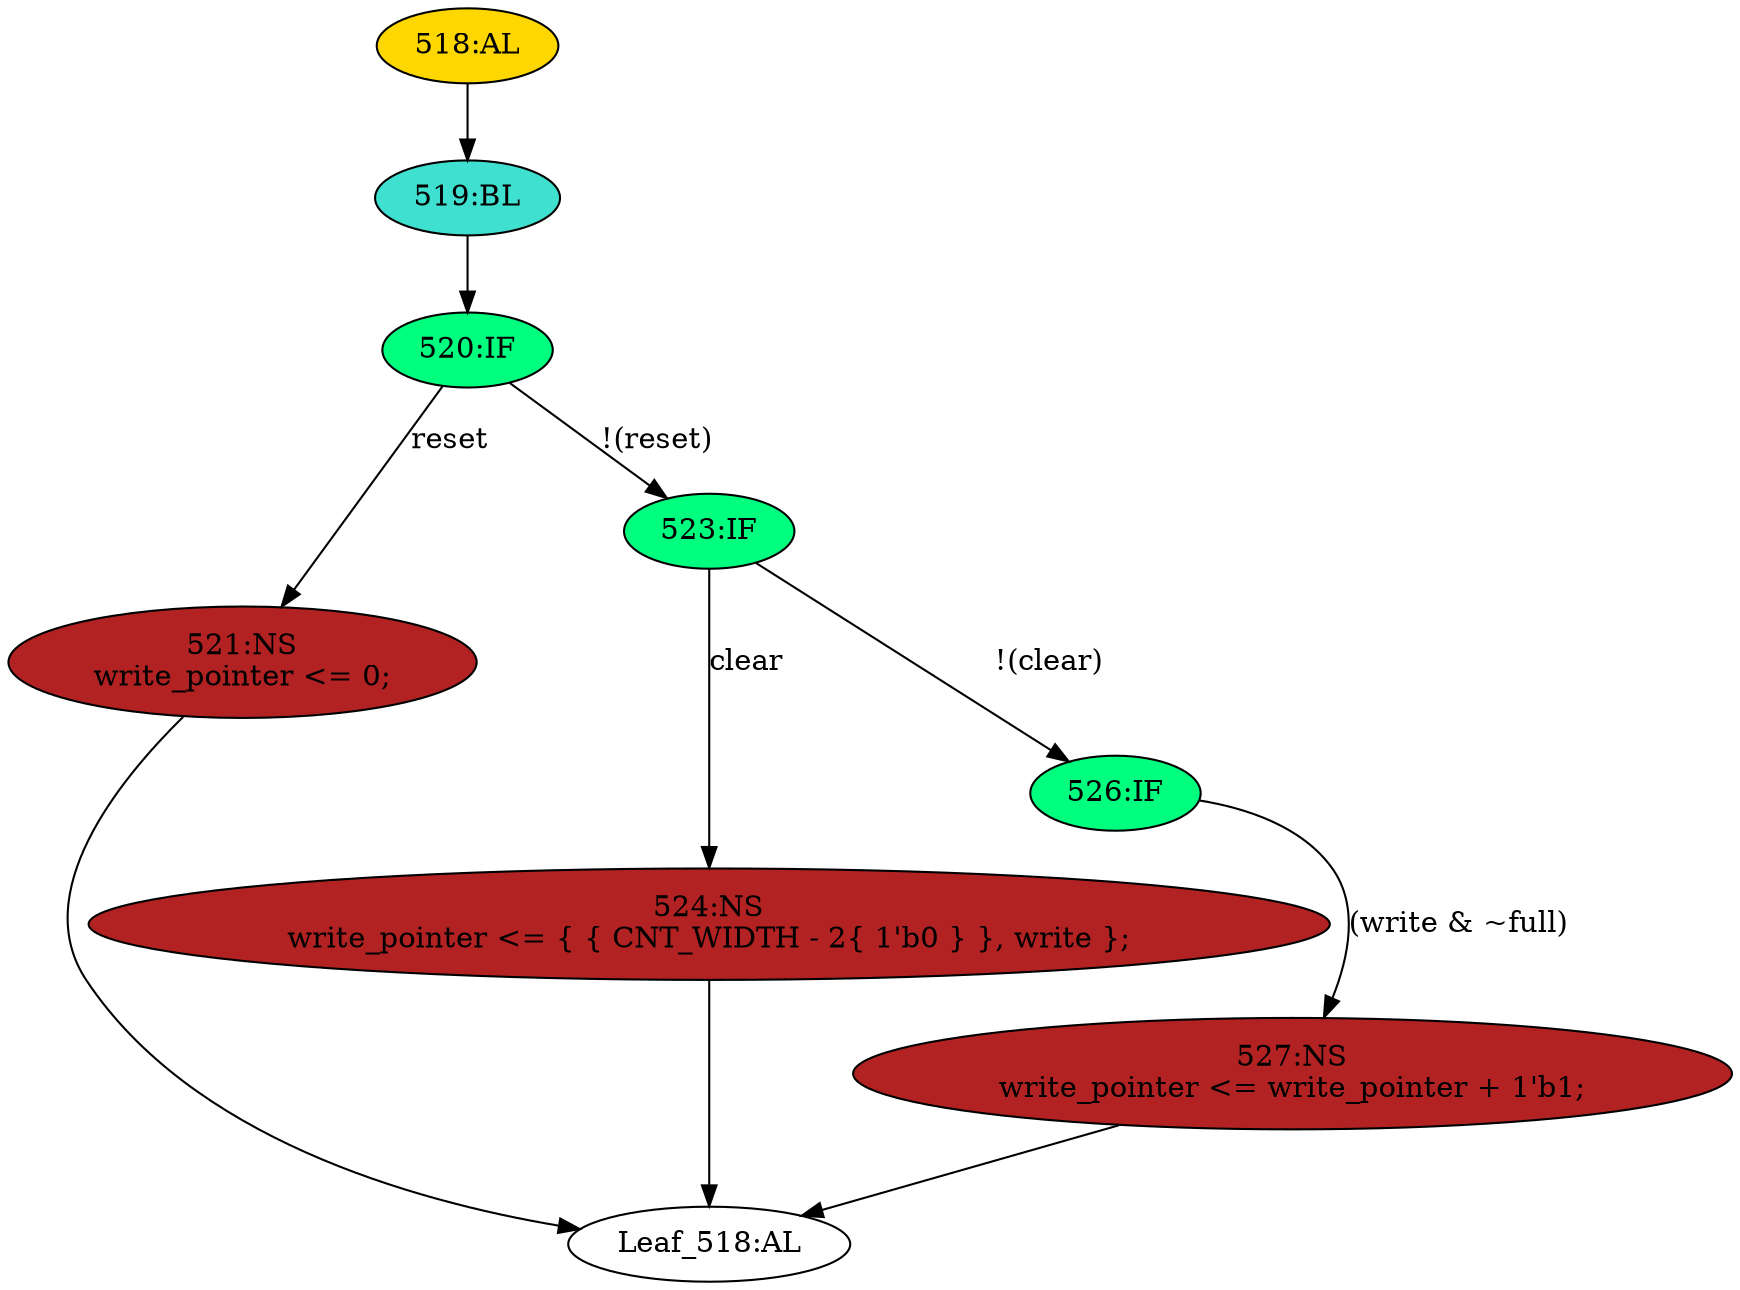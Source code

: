 strict digraph "" {
	node [label="\N"];
	"524:NS"	 [ast="<pyverilog.vparser.ast.NonblockingSubstitution object at 0x7fac07d1f210>",
		fillcolor=firebrick,
		label="524:NS
write_pointer <= { { CNT_WIDTH - 2{ 1'b0 } }, write };",
		statements="[<pyverilog.vparser.ast.NonblockingSubstitution object at 0x7fac07d1f210>]",
		style=filled,
		typ=NonblockingSubstitution];
	"Leaf_518:AL"	 [def_var="['write_pointer']",
		label="Leaf_518:AL"];
	"524:NS" -> "Leaf_518:AL"	 [cond="[]",
		lineno=None];
	"518:AL"	 [ast="<pyverilog.vparser.ast.Always object at 0x7fac07cfa1d0>",
		clk_sens=True,
		fillcolor=gold,
		label="518:AL",
		sens="['clk', 'reset']",
		statements="[]",
		style=filled,
		typ=Always,
		use_var="['reset', 'write', 'clear', 'full', 'write_pointer']"];
	"519:BL"	 [ast="<pyverilog.vparser.ast.Block object at 0x7fac07cfa350>",
		fillcolor=turquoise,
		label="519:BL",
		statements="[]",
		style=filled,
		typ=Block];
	"518:AL" -> "519:BL"	 [cond="[]",
		lineno=None];
	"521:NS"	 [ast="<pyverilog.vparser.ast.NonblockingSubstitution object at 0x7fac07cfa810>",
		fillcolor=firebrick,
		label="521:NS
write_pointer <= 0;",
		statements="[<pyverilog.vparser.ast.NonblockingSubstitution object at 0x7fac07cfa810>]",
		style=filled,
		typ=NonblockingSubstitution];
	"521:NS" -> "Leaf_518:AL"	 [cond="[]",
		lineno=None];
	"520:IF"	 [ast="<pyverilog.vparser.ast.IfStatement object at 0x7fac07cfa390>",
		fillcolor=springgreen,
		label="520:IF",
		statements="[]",
		style=filled,
		typ=IfStatement];
	"519:BL" -> "520:IF"	 [cond="[]",
		lineno=None];
	"523:IF"	 [ast="<pyverilog.vparser.ast.IfStatement object at 0x7fac07cfa410>",
		fillcolor=springgreen,
		label="523:IF",
		statements="[]",
		style=filled,
		typ=IfStatement];
	"523:IF" -> "524:NS"	 [cond="['clear']",
		label=clear,
		lineno=523];
	"526:IF"	 [ast="<pyverilog.vparser.ast.IfStatement object at 0x7fac07cfa450>",
		fillcolor=springgreen,
		label="526:IF",
		statements="[]",
		style=filled,
		typ=IfStatement];
	"523:IF" -> "526:IF"	 [cond="['clear']",
		label="!(clear)",
		lineno=523];
	"527:NS"	 [ast="<pyverilog.vparser.ast.NonblockingSubstitution object at 0x7fac07cfa4d0>",
		fillcolor=firebrick,
		label="527:NS
write_pointer <= write_pointer + 1'b1;",
		statements="[<pyverilog.vparser.ast.NonblockingSubstitution object at 0x7fac07cfa4d0>]",
		style=filled,
		typ=NonblockingSubstitution];
	"526:IF" -> "527:NS"	 [cond="['write', 'full']",
		label="(write & ~full)",
		lineno=526];
	"520:IF" -> "521:NS"	 [cond="['reset']",
		label=reset,
		lineno=520];
	"520:IF" -> "523:IF"	 [cond="['reset']",
		label="!(reset)",
		lineno=520];
	"527:NS" -> "Leaf_518:AL"	 [cond="[]",
		lineno=None];
}
